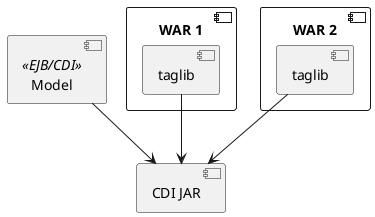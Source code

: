 @startuml

' Enterprise JSF project.
'
' Copyright 2023 e-Contract.be BV. All rights reserved.
' e-Contract.be BV proprietary/confidential. Use is subject to license terms.

component "WAR 1" as WAR1 {
    component "taglib" as taglib1
}

component "WAR 2" as WAR2 {
    component "taglib" as taglib2
}

component "CDI JAR" as CDIJAR

taglib1 --> CDIJAR
taglib2 --> CDIJAR

component "Model" <<EJB/CDI>> as Model

Model --> CDIJAR

@enduml
